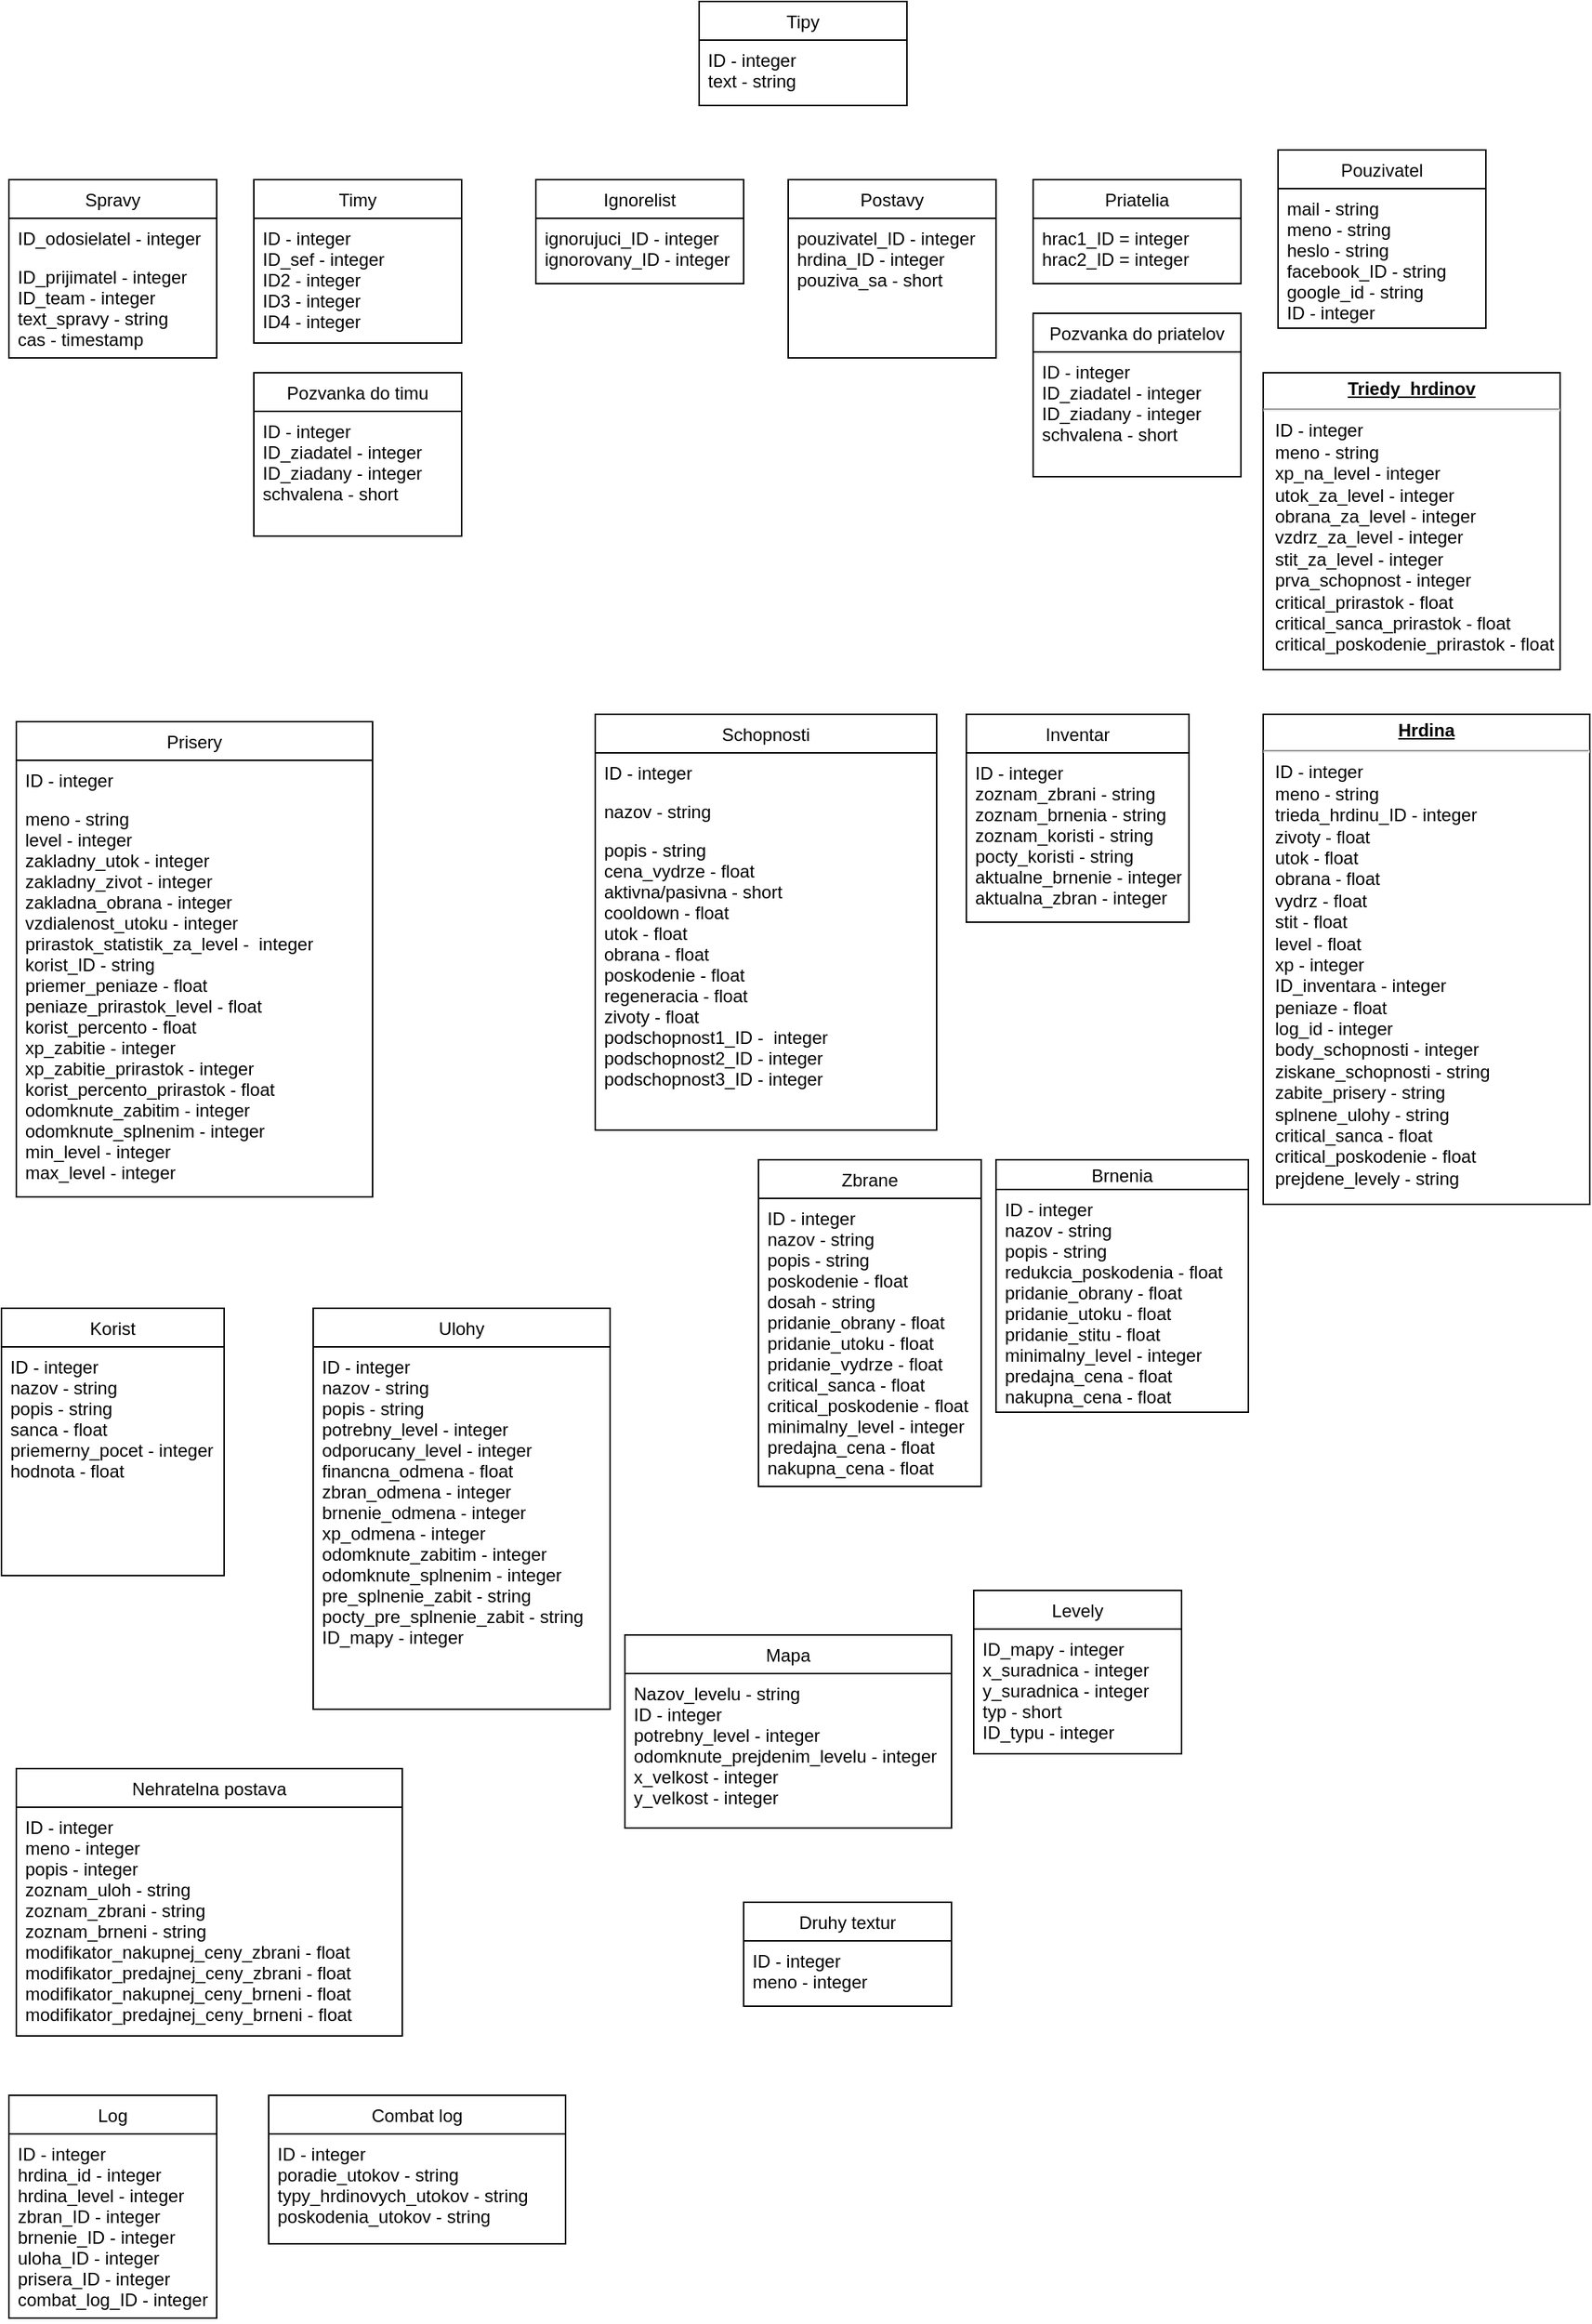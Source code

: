 <mxfile version="13.10.0" type="device"><diagram name="Page-1" id="a7904f86-f2b4-8e86-fa97-74104820619b"><mxGraphModel dx="1065" dy="1307" grid="1" gridSize="10" guides="1" tooltips="1" connect="1" arrows="1" fold="1" page="1" pageScale="1" pageWidth="1100" pageHeight="850" background="#ffffff" math="0" shadow="0"><root><mxCell id="0"/><mxCell id="1" parent="0"/><mxCell id="24794b860abc3c2d-22" value="&lt;p style=&quot;margin: 0px ; margin-top: 4px ; text-align: center ; text-decoration: underline&quot;&gt;&lt;b&gt;Triedy_hrdinov&lt;/b&gt;&lt;/p&gt;&lt;hr&gt;&lt;p style=&quot;margin: 0px ; margin-left: 8px&quot;&gt;ID - integer&lt;/p&gt;&lt;p style=&quot;margin: 0px ; margin-left: 8px&quot;&gt;meno - string&lt;/p&gt;&lt;p style=&quot;margin: 0px ; margin-left: 8px&quot;&gt;xp_na_level - integer&lt;/p&gt;&lt;p style=&quot;margin: 0px ; margin-left: 8px&quot;&gt;utok_za_level - integer&lt;/p&gt;&lt;p style=&quot;margin: 0px ; margin-left: 8px&quot;&gt;obrana_za_level - integer&lt;/p&gt;&lt;p style=&quot;margin: 0px ; margin-left: 8px&quot;&gt;vzdrz_za_level - integer&lt;/p&gt;&lt;p style=&quot;margin: 0px ; margin-left: 8px&quot;&gt;stit_za_level - integer&lt;/p&gt;&lt;p style=&quot;margin: 0px ; margin-left: 8px&quot;&gt;prva_schopnost - integer&lt;/p&gt;&lt;p style=&quot;margin: 0px ; margin-left: 8px&quot;&gt;critical_prirastok - float&lt;br&gt;&lt;/p&gt;&lt;p style=&quot;margin: 0px ; margin-left: 8px&quot;&gt;critical_sanca_prirastok - float&lt;/p&gt;&lt;p style=&quot;margin: 0px ; margin-left: 8px&quot;&gt;critical_poskodenie_prirastok - float&lt;br&gt;&lt;/p&gt;" style="verticalAlign=top;align=left;overflow=fill;fontSize=12;fontFamily=Helvetica;html=1;rounded=0;shadow=0;comic=0;labelBackgroundColor=none;strokeWidth=1" parent="1" vertex="1"><mxGeometry x="860" y="190" width="200" height="200" as="geometry"/></mxCell><mxCell id="24794b860abc3c2d-29" value="&lt;p style=&quot;margin: 0px ; margin-top: 4px ; text-align: center ; text-decoration: underline&quot;&gt;&lt;b&gt;Hrdina&lt;/b&gt;&lt;/p&gt;&lt;hr&gt;&lt;p style=&quot;margin: 0px ; margin-left: 8px&quot;&gt;ID - integer&amp;nbsp;&lt;/p&gt;&lt;p style=&quot;margin: 0px ; margin-left: 8px&quot;&gt;meno - string&lt;/p&gt;&lt;p style=&quot;margin: 0px ; margin-left: 8px&quot;&gt;trieda_hrdinu_ID - integer&lt;/p&gt;&lt;p style=&quot;margin: 0px ; margin-left: 8px&quot;&gt;zivoty - float&lt;/p&gt;&lt;p style=&quot;margin: 0px ; margin-left: 8px&quot;&gt;utok - float&lt;/p&gt;&lt;p style=&quot;margin: 0px ; margin-left: 8px&quot;&gt;obrana - float&lt;/p&gt;&lt;p style=&quot;margin: 0px ; margin-left: 8px&quot;&gt;vydrz - float&lt;/p&gt;&lt;p style=&quot;margin: 0px ; margin-left: 8px&quot;&gt;stit - float&lt;/p&gt;&lt;p style=&quot;margin: 0px ; margin-left: 8px&quot;&gt;level - float&lt;/p&gt;&lt;p style=&quot;margin: 0px ; margin-left: 8px&quot;&gt;xp - integer&lt;/p&gt;&lt;p style=&quot;margin: 0px ; margin-left: 8px&quot;&gt;ID_inventara - integer&lt;/p&gt;&lt;p style=&quot;margin: 0px ; margin-left: 8px&quot;&gt;peniaze - float&lt;/p&gt;&lt;p style=&quot;margin: 0px ; margin-left: 8px&quot;&gt;&lt;span&gt;log_id - integer&lt;/span&gt;&lt;/p&gt;&lt;p style=&quot;margin: 0px ; margin-left: 8px&quot;&gt;&lt;span&gt;body_schopnosti - integer&lt;/span&gt;&lt;/p&gt;&lt;p style=&quot;margin: 0px ; margin-left: 8px&quot;&gt;&lt;span&gt;ziskane_schopnosti - string&lt;/span&gt;&lt;/p&gt;&lt;p style=&quot;margin: 0px ; margin-left: 8px&quot;&gt;&lt;span&gt;zabite_prisery - string&lt;/span&gt;&lt;/p&gt;&lt;p style=&quot;margin: 0px ; margin-left: 8px&quot;&gt;splnene_ulohy - string&lt;/p&gt;&lt;p style=&quot;margin: 0px ; margin-left: 8px&quot;&gt;critical_sanca - float&lt;/p&gt;&lt;p style=&quot;margin: 0px ; margin-left: 8px&quot;&gt;critical_poskodenie - float&lt;/p&gt;&lt;p style=&quot;margin: 0px ; margin-left: 8px&quot;&gt;prejdene_levely - string&lt;/p&gt;&lt;p style=&quot;margin: 0px ; margin-left: 8px&quot;&gt;&lt;br&gt;&lt;/p&gt;" style="verticalAlign=top;align=left;overflow=fill;fontSize=12;fontFamily=Helvetica;html=1;rounded=0;shadow=0;comic=0;labelBackgroundColor=none;strokeWidth=1" parent="1" vertex="1"><mxGeometry x="860" y="420" width="220" height="330" as="geometry"/></mxCell><mxCell id="AZQkYkP0Tyv_SYuR7T4m-1" value="Inventar" style="swimlane;fontStyle=0;childLayout=stackLayout;horizontal=1;startSize=26;fillColor=none;horizontalStack=0;resizeParent=1;resizeParentMax=0;resizeLast=0;collapsible=1;marginBottom=0;" vertex="1" parent="1"><mxGeometry x="660" y="420" width="150" height="140" as="geometry"/></mxCell><mxCell id="AZQkYkP0Tyv_SYuR7T4m-4" value="ID - integer &#10;zoznam_zbrani - string&#10;zoznam_brnenia - string&#10;zoznam_koristi - string&#10;pocty_koristi - string&#10;aktualne_brnenie - integer&#10;aktualna_zbran - integer&#10;" style="text;strokeColor=none;fillColor=none;align=left;verticalAlign=top;spacingLeft=4;spacingRight=4;overflow=hidden;rotatable=0;points=[[0,0.5],[1,0.5]];portConstraint=eastwest;" vertex="1" parent="AZQkYkP0Tyv_SYuR7T4m-1"><mxGeometry y="26" width="150" height="114" as="geometry"/></mxCell><mxCell id="AZQkYkP0Tyv_SYuR7T4m-9" value="Pouzivatel" style="swimlane;fontStyle=0;childLayout=stackLayout;horizontal=1;startSize=26;fillColor=none;horizontalStack=0;resizeParent=1;resizeParentMax=0;resizeLast=0;collapsible=1;marginBottom=0;" vertex="1" parent="1"><mxGeometry x="870" y="40" width="140" height="120" as="geometry"><mxRectangle x="870" y="40" width="90" height="26" as="alternateBounds"/></mxGeometry></mxCell><mxCell id="AZQkYkP0Tyv_SYuR7T4m-10" value="mail - string&#10;meno - string &#10;heslo - string&#10;facebook_ID - string&#10;google_id - string&#10;ID - integer&#10;&#10;" style="text;strokeColor=none;fillColor=none;align=left;verticalAlign=top;spacingLeft=4;spacingRight=4;overflow=hidden;rotatable=0;points=[[0,0.5],[1,0.5]];portConstraint=eastwest;" vertex="1" parent="AZQkYkP0Tyv_SYuR7T4m-9"><mxGeometry y="26" width="140" height="94" as="geometry"/></mxCell><mxCell id="AZQkYkP0Tyv_SYuR7T4m-13" value="Postavy" style="swimlane;fontStyle=0;childLayout=stackLayout;horizontal=1;startSize=26;fillColor=none;horizontalStack=0;resizeParent=1;resizeParentMax=0;resizeLast=0;collapsible=1;marginBottom=0;" vertex="1" parent="1"><mxGeometry x="540" y="60" width="140" height="120" as="geometry"/></mxCell><mxCell id="AZQkYkP0Tyv_SYuR7T4m-14" value="pouzivatel_ID - integer&#10;hrdina_ID - integer&#10;pouziva_sa - short&#10;" style="text;strokeColor=none;fillColor=none;align=left;verticalAlign=top;spacingLeft=4;spacingRight=4;overflow=hidden;rotatable=0;points=[[0,0.5],[1,0.5]];portConstraint=eastwest;" vertex="1" parent="AZQkYkP0Tyv_SYuR7T4m-13"><mxGeometry y="26" width="140" height="94" as="geometry"/></mxCell><mxCell id="AZQkYkP0Tyv_SYuR7T4m-17" value="Priatelia" style="swimlane;fontStyle=0;childLayout=stackLayout;horizontal=1;startSize=26;fillColor=none;horizontalStack=0;resizeParent=1;resizeParentMax=0;resizeLast=0;collapsible=1;marginBottom=0;" vertex="1" parent="1"><mxGeometry x="705" y="60" width="140" height="70" as="geometry"/></mxCell><mxCell id="AZQkYkP0Tyv_SYuR7T4m-18" value="hrac1_ID = integer&#10;hrac2_ID = integer" style="text;strokeColor=none;fillColor=none;align=left;verticalAlign=top;spacingLeft=4;spacingRight=4;overflow=hidden;rotatable=0;points=[[0,0.5],[1,0.5]];portConstraint=eastwest;" vertex="1" parent="AZQkYkP0Tyv_SYuR7T4m-17"><mxGeometry y="26" width="140" height="44" as="geometry"/></mxCell><mxCell id="AZQkYkP0Tyv_SYuR7T4m-21" value="Schopnosti" style="swimlane;fontStyle=0;childLayout=stackLayout;horizontal=1;startSize=26;fillColor=none;horizontalStack=0;resizeParent=1;resizeParentMax=0;resizeLast=0;collapsible=1;marginBottom=0;" vertex="1" parent="1"><mxGeometry x="410" y="420" width="230" height="280" as="geometry"/></mxCell><mxCell id="AZQkYkP0Tyv_SYuR7T4m-22" value="ID - integer" style="text;strokeColor=none;fillColor=none;align=left;verticalAlign=top;spacingLeft=4;spacingRight=4;overflow=hidden;rotatable=0;points=[[0,0.5],[1,0.5]];portConstraint=eastwest;" vertex="1" parent="AZQkYkP0Tyv_SYuR7T4m-21"><mxGeometry y="26" width="230" height="26" as="geometry"/></mxCell><mxCell id="AZQkYkP0Tyv_SYuR7T4m-23" value="nazov - string" style="text;strokeColor=none;fillColor=none;align=left;verticalAlign=top;spacingLeft=4;spacingRight=4;overflow=hidden;rotatable=0;points=[[0,0.5],[1,0.5]];portConstraint=eastwest;" vertex="1" parent="AZQkYkP0Tyv_SYuR7T4m-21"><mxGeometry y="52" width="230" height="26" as="geometry"/></mxCell><mxCell id="AZQkYkP0Tyv_SYuR7T4m-24" value="popis - string&#10;cena_vydrze - float&#10;aktivna/pasivna - short&#10;cooldown - float&#10;utok - float&#10;obrana - float&#10;poskodenie - float&#10;regeneracia - float&#10;zivoty - float &#10;podschopnost1_ID -  integer&#10;podschopnost2_ID - integer&#10;podschopnost3_ID - integer&#10;&#10;" style="text;strokeColor=none;fillColor=none;align=left;verticalAlign=top;spacingLeft=4;spacingRight=4;overflow=hidden;rotatable=0;points=[[0,0.5],[1,0.5]];portConstraint=eastwest;" vertex="1" parent="AZQkYkP0Tyv_SYuR7T4m-21"><mxGeometry y="78" width="230" height="202" as="geometry"/></mxCell><mxCell id="AZQkYkP0Tyv_SYuR7T4m-25" value="Prisery" style="swimlane;fontStyle=0;childLayout=stackLayout;horizontal=1;startSize=26;fillColor=none;horizontalStack=0;resizeParent=1;resizeParentMax=0;resizeLast=0;collapsible=1;marginBottom=0;" vertex="1" parent="1"><mxGeometry x="20" y="425" width="240" height="320" as="geometry"/></mxCell><mxCell id="AZQkYkP0Tyv_SYuR7T4m-26" value="ID - integer" style="text;strokeColor=none;fillColor=none;align=left;verticalAlign=top;spacingLeft=4;spacingRight=4;overflow=hidden;rotatable=0;points=[[0,0.5],[1,0.5]];portConstraint=eastwest;" vertex="1" parent="AZQkYkP0Tyv_SYuR7T4m-25"><mxGeometry y="26" width="240" height="26" as="geometry"/></mxCell><mxCell id="AZQkYkP0Tyv_SYuR7T4m-27" value="meno - string &#10;level - integer&#10;zakladny_utok - integer&#10;zakladny_zivot - integer&#10;zakladna_obrana - integer&#10;vzdialenost_utoku - integer&#10;prirastok_statistik_za_level -  integer&#10;korist_ID - string&#10;priemer_peniaze - float&#10;peniaze_prirastok_level - float&#10;korist_percento - float &#10;xp_zabitie - integer&#10;xp_zabitie_prirastok - integer&#10;korist_percento_prirastok - float&#10;odomknute_zabitim - integer&#10;odomknute_splnenim - integer&#10;min_level - integer&#10;max_level - integer&#10;&#10;" style="text;strokeColor=none;fillColor=none;align=left;verticalAlign=top;spacingLeft=4;spacingRight=4;overflow=hidden;rotatable=0;points=[[0,0.5],[1,0.5]];portConstraint=eastwest;" vertex="1" parent="AZQkYkP0Tyv_SYuR7T4m-25"><mxGeometry y="52" width="240" height="268" as="geometry"/></mxCell><mxCell id="AZQkYkP0Tyv_SYuR7T4m-29" value="Korist" style="swimlane;fontStyle=0;childLayout=stackLayout;horizontal=1;startSize=26;fillColor=none;horizontalStack=0;resizeParent=1;resizeParentMax=0;resizeLast=0;collapsible=1;marginBottom=0;" vertex="1" parent="1"><mxGeometry x="10" y="820" width="150" height="180" as="geometry"/></mxCell><mxCell id="AZQkYkP0Tyv_SYuR7T4m-30" value="ID - integer&#10;nazov - string&#10;popis - string &#10;sanca - float &#10;priemerny_pocet - integer&#10;hodnota - float" style="text;strokeColor=none;fillColor=none;align=left;verticalAlign=top;spacingLeft=4;spacingRight=4;overflow=hidden;rotatable=0;points=[[0,0.5],[1,0.5]];portConstraint=eastwest;" vertex="1" parent="AZQkYkP0Tyv_SYuR7T4m-29"><mxGeometry y="26" width="150" height="154" as="geometry"/></mxCell><mxCell id="AZQkYkP0Tyv_SYuR7T4m-33" value="Ignorelist" style="swimlane;fontStyle=0;childLayout=stackLayout;horizontal=1;startSize=26;fillColor=none;horizontalStack=0;resizeParent=1;resizeParentMax=0;resizeLast=0;collapsible=1;marginBottom=0;" vertex="1" parent="1"><mxGeometry x="370" y="60" width="140" height="70" as="geometry"/></mxCell><mxCell id="AZQkYkP0Tyv_SYuR7T4m-34" value="ignorujuci_ID - integer&#10;ignorovany_ID - integer" style="text;strokeColor=none;fillColor=none;align=left;verticalAlign=top;spacingLeft=4;spacingRight=4;overflow=hidden;rotatable=0;points=[[0,0.5],[1,0.5]];portConstraint=eastwest;" vertex="1" parent="AZQkYkP0Tyv_SYuR7T4m-33"><mxGeometry y="26" width="140" height="44" as="geometry"/></mxCell><mxCell id="AZQkYkP0Tyv_SYuR7T4m-37" value="Ulohy" style="swimlane;fontStyle=0;childLayout=stackLayout;horizontal=1;startSize=26;fillColor=none;horizontalStack=0;resizeParent=1;resizeParentMax=0;resizeLast=0;collapsible=1;marginBottom=0;" vertex="1" parent="1"><mxGeometry x="220" y="820" width="200" height="270" as="geometry"/></mxCell><mxCell id="AZQkYkP0Tyv_SYuR7T4m-38" value="ID - integer&#10;nazov - string&#10;popis - string&#10;potrebny_level - integer&#10;odporucany_level - integer&#10;financna_odmena - float&#10;zbran_odmena - integer&#10;brnenie_odmena - integer&#10;xp_odmena - integer&#10;odomknute_zabitim - integer&#10;odomknute_splnenim - integer&#10;pre_splnenie_zabit - string&#10;pocty_pre_splnenie_zabit - string&#10;ID_mapy - integer&#10;&#10;" style="text;strokeColor=none;fillColor=none;align=left;verticalAlign=top;spacingLeft=4;spacingRight=4;overflow=hidden;rotatable=0;points=[[0,0.5],[1,0.5]];portConstraint=eastwest;" vertex="1" parent="AZQkYkP0Tyv_SYuR7T4m-37"><mxGeometry y="26" width="200" height="244" as="geometry"/></mxCell><mxCell id="AZQkYkP0Tyv_SYuR7T4m-41" value="Brnenia" style="swimlane;fontStyle=0;childLayout=stackLayout;horizontal=1;startSize=20;fillColor=none;horizontalStack=0;resizeParent=1;resizeParentMax=0;resizeLast=0;collapsible=1;marginBottom=0;" vertex="1" parent="1"><mxGeometry x="680" y="720" width="170" height="170" as="geometry"/></mxCell><mxCell id="AZQkYkP0Tyv_SYuR7T4m-44" value="ID - integer&#10;nazov - string&#10;popis - string&#10;redukcia_poskodenia - float&#10;pridanie_obrany - float&#10;pridanie_utoku - float&#10;pridanie_stitu - float&#10;minimalny_level - integer&#10;predajna_cena - float&#10;nakupna_cena - float" style="text;strokeColor=none;fillColor=none;align=left;verticalAlign=top;spacingLeft=4;spacingRight=4;overflow=hidden;rotatable=0;points=[[0,0.5],[1,0.5]];portConstraint=eastwest;" vertex="1" parent="AZQkYkP0Tyv_SYuR7T4m-41"><mxGeometry y="20" width="170" height="150" as="geometry"/></mxCell><mxCell id="AZQkYkP0Tyv_SYuR7T4m-45" value="Zbrane" style="swimlane;fontStyle=0;childLayout=stackLayout;horizontal=1;startSize=26;fillColor=none;horizontalStack=0;resizeParent=1;resizeParentMax=0;resizeLast=0;collapsible=1;marginBottom=0;" vertex="1" parent="1"><mxGeometry x="520" y="720" width="150" height="220" as="geometry"/></mxCell><mxCell id="AZQkYkP0Tyv_SYuR7T4m-46" value="ID - integer&#10;nazov - string&#10;popis - string&#10;poskodenie - float&#10;dosah - string&#10;pridanie_obrany - float&#10;pridanie_utoku - float&#10;pridanie_vydrze - float&#10;critical_sanca - float&#10;critical_poskodenie - float&#10;minimalny_level - integer&#10;predajna_cena - float&#10;nakupna_cena - float" style="text;strokeColor=none;fillColor=none;align=left;verticalAlign=top;spacingLeft=4;spacingRight=4;overflow=hidden;rotatable=0;points=[[0,0.5],[1,0.5]];portConstraint=eastwest;" vertex="1" parent="AZQkYkP0Tyv_SYuR7T4m-45"><mxGeometry y="26" width="150" height="194" as="geometry"/></mxCell><mxCell id="AZQkYkP0Tyv_SYuR7T4m-49" value="Timy" style="swimlane;fontStyle=0;childLayout=stackLayout;horizontal=1;startSize=26;fillColor=none;horizontalStack=0;resizeParent=1;resizeParentMax=0;resizeLast=0;collapsible=1;marginBottom=0;" vertex="1" parent="1"><mxGeometry x="180" y="60" width="140" height="110" as="geometry"/></mxCell><mxCell id="AZQkYkP0Tyv_SYuR7T4m-50" value="ID - integer&#10;ID_sef - integer&#10;ID2 - integer&#10;ID3 - integer&#10;ID4 - integer" style="text;strokeColor=none;fillColor=none;align=left;verticalAlign=top;spacingLeft=4;spacingRight=4;overflow=hidden;rotatable=0;points=[[0,0.5],[1,0.5]];portConstraint=eastwest;" vertex="1" parent="AZQkYkP0Tyv_SYuR7T4m-49"><mxGeometry y="26" width="140" height="84" as="geometry"/></mxCell><mxCell id="AZQkYkP0Tyv_SYuR7T4m-53" value="Spravy" style="swimlane;fontStyle=0;childLayout=stackLayout;horizontal=1;startSize=26;fillColor=none;horizontalStack=0;resizeParent=1;resizeParentMax=0;resizeLast=0;collapsible=1;marginBottom=0;" vertex="1" parent="1"><mxGeometry x="15" y="60" width="140" height="120" as="geometry"/></mxCell><mxCell id="AZQkYkP0Tyv_SYuR7T4m-54" value="ID_odosielatel - integer" style="text;strokeColor=none;fillColor=none;align=left;verticalAlign=top;spacingLeft=4;spacingRight=4;overflow=hidden;rotatable=0;points=[[0,0.5],[1,0.5]];portConstraint=eastwest;" vertex="1" parent="AZQkYkP0Tyv_SYuR7T4m-53"><mxGeometry y="26" width="140" height="26" as="geometry"/></mxCell><mxCell id="AZQkYkP0Tyv_SYuR7T4m-55" value="ID_prijimatel - integer&#10;ID_team - integer&#10;text_spravy - string&#10;cas - timestamp&#10;&#10;" style="text;strokeColor=none;fillColor=none;align=left;verticalAlign=top;spacingLeft=4;spacingRight=4;overflow=hidden;rotatable=0;points=[[0,0.5],[1,0.5]];portConstraint=eastwest;" vertex="1" parent="AZQkYkP0Tyv_SYuR7T4m-53"><mxGeometry y="52" width="140" height="68" as="geometry"/></mxCell><mxCell id="AZQkYkP0Tyv_SYuR7T4m-57" value="Tipy" style="swimlane;fontStyle=0;childLayout=stackLayout;horizontal=1;startSize=26;fillColor=none;horizontalStack=0;resizeParent=1;resizeParentMax=0;resizeLast=0;collapsible=1;marginBottom=0;" vertex="1" parent="1"><mxGeometry x="480" y="-60" width="140" height="70" as="geometry"/></mxCell><mxCell id="AZQkYkP0Tyv_SYuR7T4m-58" value="ID - integer&#10;text - string" style="text;strokeColor=none;fillColor=none;align=left;verticalAlign=top;spacingLeft=4;spacingRight=4;overflow=hidden;rotatable=0;points=[[0,0.5],[1,0.5]];portConstraint=eastwest;" vertex="1" parent="AZQkYkP0Tyv_SYuR7T4m-57"><mxGeometry y="26" width="140" height="44" as="geometry"/></mxCell><mxCell id="AZQkYkP0Tyv_SYuR7T4m-61" value="Mapa" style="swimlane;fontStyle=0;childLayout=stackLayout;horizontal=1;startSize=26;fillColor=none;horizontalStack=0;resizeParent=1;resizeParentMax=0;resizeLast=0;collapsible=1;marginBottom=0;" vertex="1" parent="1"><mxGeometry x="430" y="1040" width="220" height="130" as="geometry"/></mxCell><mxCell id="AZQkYkP0Tyv_SYuR7T4m-64" value="Nazov_levelu - string&#10;ID - integer&#10;potrebny_level - integer&#10;odomknute_prejdenim_levelu - integer&#10;x_velkost - integer&#10;y_velkost - integer" style="text;strokeColor=none;fillColor=none;align=left;verticalAlign=top;spacingLeft=4;spacingRight=4;overflow=hidden;rotatable=0;points=[[0,0.5],[1,0.5]];portConstraint=eastwest;" vertex="1" parent="AZQkYkP0Tyv_SYuR7T4m-61"><mxGeometry y="26" width="220" height="104" as="geometry"/></mxCell><mxCell id="AZQkYkP0Tyv_SYuR7T4m-65" value="Levely" style="swimlane;fontStyle=0;childLayout=stackLayout;horizontal=1;startSize=26;fillColor=none;horizontalStack=0;resizeParent=1;resizeParentMax=0;resizeLast=0;collapsible=1;marginBottom=0;" vertex="1" parent="1"><mxGeometry x="665" y="1010" width="140" height="110" as="geometry"/></mxCell><mxCell id="AZQkYkP0Tyv_SYuR7T4m-68" value="ID_mapy - integer&#10;x_suradnica - integer&#10;y_suradnica - integer&#10;typ - short&#10;ID_typu - integer" style="text;strokeColor=none;fillColor=none;align=left;verticalAlign=top;spacingLeft=4;spacingRight=4;overflow=hidden;rotatable=0;points=[[0,0.5],[1,0.5]];portConstraint=eastwest;" vertex="1" parent="AZQkYkP0Tyv_SYuR7T4m-65"><mxGeometry y="26" width="140" height="84" as="geometry"/></mxCell><mxCell id="AZQkYkP0Tyv_SYuR7T4m-69" value="Nehratelna postava" style="swimlane;fontStyle=0;childLayout=stackLayout;horizontal=1;startSize=26;fillColor=none;horizontalStack=0;resizeParent=1;resizeParentMax=0;resizeLast=0;collapsible=1;marginBottom=0;" vertex="1" parent="1"><mxGeometry x="20" y="1130" width="260" height="180" as="geometry"/></mxCell><mxCell id="AZQkYkP0Tyv_SYuR7T4m-72" value="ID - integer&#10;meno - integer&#10;popis - integer&#10;zoznam_uloh - string&#10;zoznam_zbrani - string&#10;zoznam_brneni - string&#10;modifikator_nakupnej_ceny_zbrani - float&#10;modifikator_predajnej_ceny_zbrani - float&#10;modifikator_nakupnej_ceny_brneni - float&#10;modifikator_predajnej_ceny_brneni - float" style="text;strokeColor=none;fillColor=none;align=left;verticalAlign=top;spacingLeft=4;spacingRight=4;overflow=hidden;rotatable=0;points=[[0,0.5],[1,0.5]];portConstraint=eastwest;" vertex="1" parent="AZQkYkP0Tyv_SYuR7T4m-69"><mxGeometry y="26" width="260" height="154" as="geometry"/></mxCell><mxCell id="AZQkYkP0Tyv_SYuR7T4m-77" value="Log" style="swimlane;fontStyle=0;childLayout=stackLayout;horizontal=1;startSize=26;fillColor=none;horizontalStack=0;resizeParent=1;resizeParentMax=0;resizeLast=0;collapsible=1;marginBottom=0;" vertex="1" parent="1"><mxGeometry x="15" y="1350" width="140" height="150" as="geometry"/></mxCell><mxCell id="AZQkYkP0Tyv_SYuR7T4m-78" value="ID - integer&#10;hrdina_id - integer&#10;hrdina_level - integer&#10;zbran_ID - integer&#10;brnenie_ID - integer&#10;uloha_ID - integer&#10;prisera_ID - integer&#10;combat_log_ID - integer" style="text;strokeColor=none;fillColor=none;align=left;verticalAlign=top;spacingLeft=4;spacingRight=4;overflow=hidden;rotatable=0;points=[[0,0.5],[1,0.5]];portConstraint=eastwest;" vertex="1" parent="AZQkYkP0Tyv_SYuR7T4m-77"><mxGeometry y="26" width="140" height="124" as="geometry"/></mxCell><mxCell id="AZQkYkP0Tyv_SYuR7T4m-81" value="Combat log" style="swimlane;fontStyle=0;childLayout=stackLayout;horizontal=1;startSize=26;fillColor=none;horizontalStack=0;resizeParent=1;resizeParentMax=0;resizeLast=0;collapsible=1;marginBottom=0;" vertex="1" parent="1"><mxGeometry x="190" y="1350" width="200" height="100" as="geometry"/></mxCell><mxCell id="AZQkYkP0Tyv_SYuR7T4m-84" value="ID - integer&#10;poradie_utokov - string&#10;typy_hrdinovych_utokov - string&#10;poskodenia_utokov - string&#10;" style="text;strokeColor=none;fillColor=none;align=left;verticalAlign=top;spacingLeft=4;spacingRight=4;overflow=hidden;rotatable=0;points=[[0,0.5],[1,0.5]];portConstraint=eastwest;" vertex="1" parent="AZQkYkP0Tyv_SYuR7T4m-81"><mxGeometry y="26" width="200" height="74" as="geometry"/></mxCell><mxCell id="AZQkYkP0Tyv_SYuR7T4m-85" value="Pozvanka do priatelov" style="swimlane;fontStyle=0;childLayout=stackLayout;horizontal=1;startSize=26;fillColor=none;horizontalStack=0;resizeParent=1;resizeParentMax=0;resizeLast=0;collapsible=1;marginBottom=0;" vertex="1" parent="1"><mxGeometry x="705" y="150" width="140" height="110" as="geometry"/></mxCell><mxCell id="AZQkYkP0Tyv_SYuR7T4m-87" value="ID - integer&#10;ID_ziadatel - integer&#10;ID_ziadany - integer&#10;schvalena - short" style="text;strokeColor=none;fillColor=none;align=left;verticalAlign=top;spacingLeft=4;spacingRight=4;overflow=hidden;rotatable=0;points=[[0,0.5],[1,0.5]];portConstraint=eastwest;" vertex="1" parent="AZQkYkP0Tyv_SYuR7T4m-85"><mxGeometry y="26" width="140" height="84" as="geometry"/></mxCell><mxCell id="AZQkYkP0Tyv_SYuR7T4m-89" value="Pozvanka do timu" style="swimlane;fontStyle=0;childLayout=stackLayout;horizontal=1;startSize=26;fillColor=none;horizontalStack=0;resizeParent=1;resizeParentMax=0;resizeLast=0;collapsible=1;marginBottom=0;" vertex="1" parent="1"><mxGeometry x="180" y="190" width="140" height="110" as="geometry"/></mxCell><mxCell id="AZQkYkP0Tyv_SYuR7T4m-90" value="ID - integer&#10;ID_ziadatel - integer&#10;ID_ziadany - integer&#10;schvalena - short" style="text;strokeColor=none;fillColor=none;align=left;verticalAlign=top;spacingLeft=4;spacingRight=4;overflow=hidden;rotatable=0;points=[[0,0.5],[1,0.5]];portConstraint=eastwest;" vertex="1" parent="AZQkYkP0Tyv_SYuR7T4m-89"><mxGeometry y="26" width="140" height="84" as="geometry"/></mxCell><mxCell id="AZQkYkP0Tyv_SYuR7T4m-91" value="Druhy textur" style="swimlane;fontStyle=0;childLayout=stackLayout;horizontal=1;startSize=26;fillColor=none;horizontalStack=0;resizeParent=1;resizeParentMax=0;resizeLast=0;collapsible=1;marginBottom=0;" vertex="1" parent="1"><mxGeometry x="510" y="1220" width="140" height="70" as="geometry"/></mxCell><mxCell id="AZQkYkP0Tyv_SYuR7T4m-94" value="ID - integer&#10;meno - integer&#10;" style="text;strokeColor=none;fillColor=none;align=left;verticalAlign=top;spacingLeft=4;spacingRight=4;overflow=hidden;rotatable=0;points=[[0,0.5],[1,0.5]];portConstraint=eastwest;" vertex="1" parent="AZQkYkP0Tyv_SYuR7T4m-91"><mxGeometry y="26" width="140" height="44" as="geometry"/></mxCell></root></mxGraphModel></diagram></mxfile>